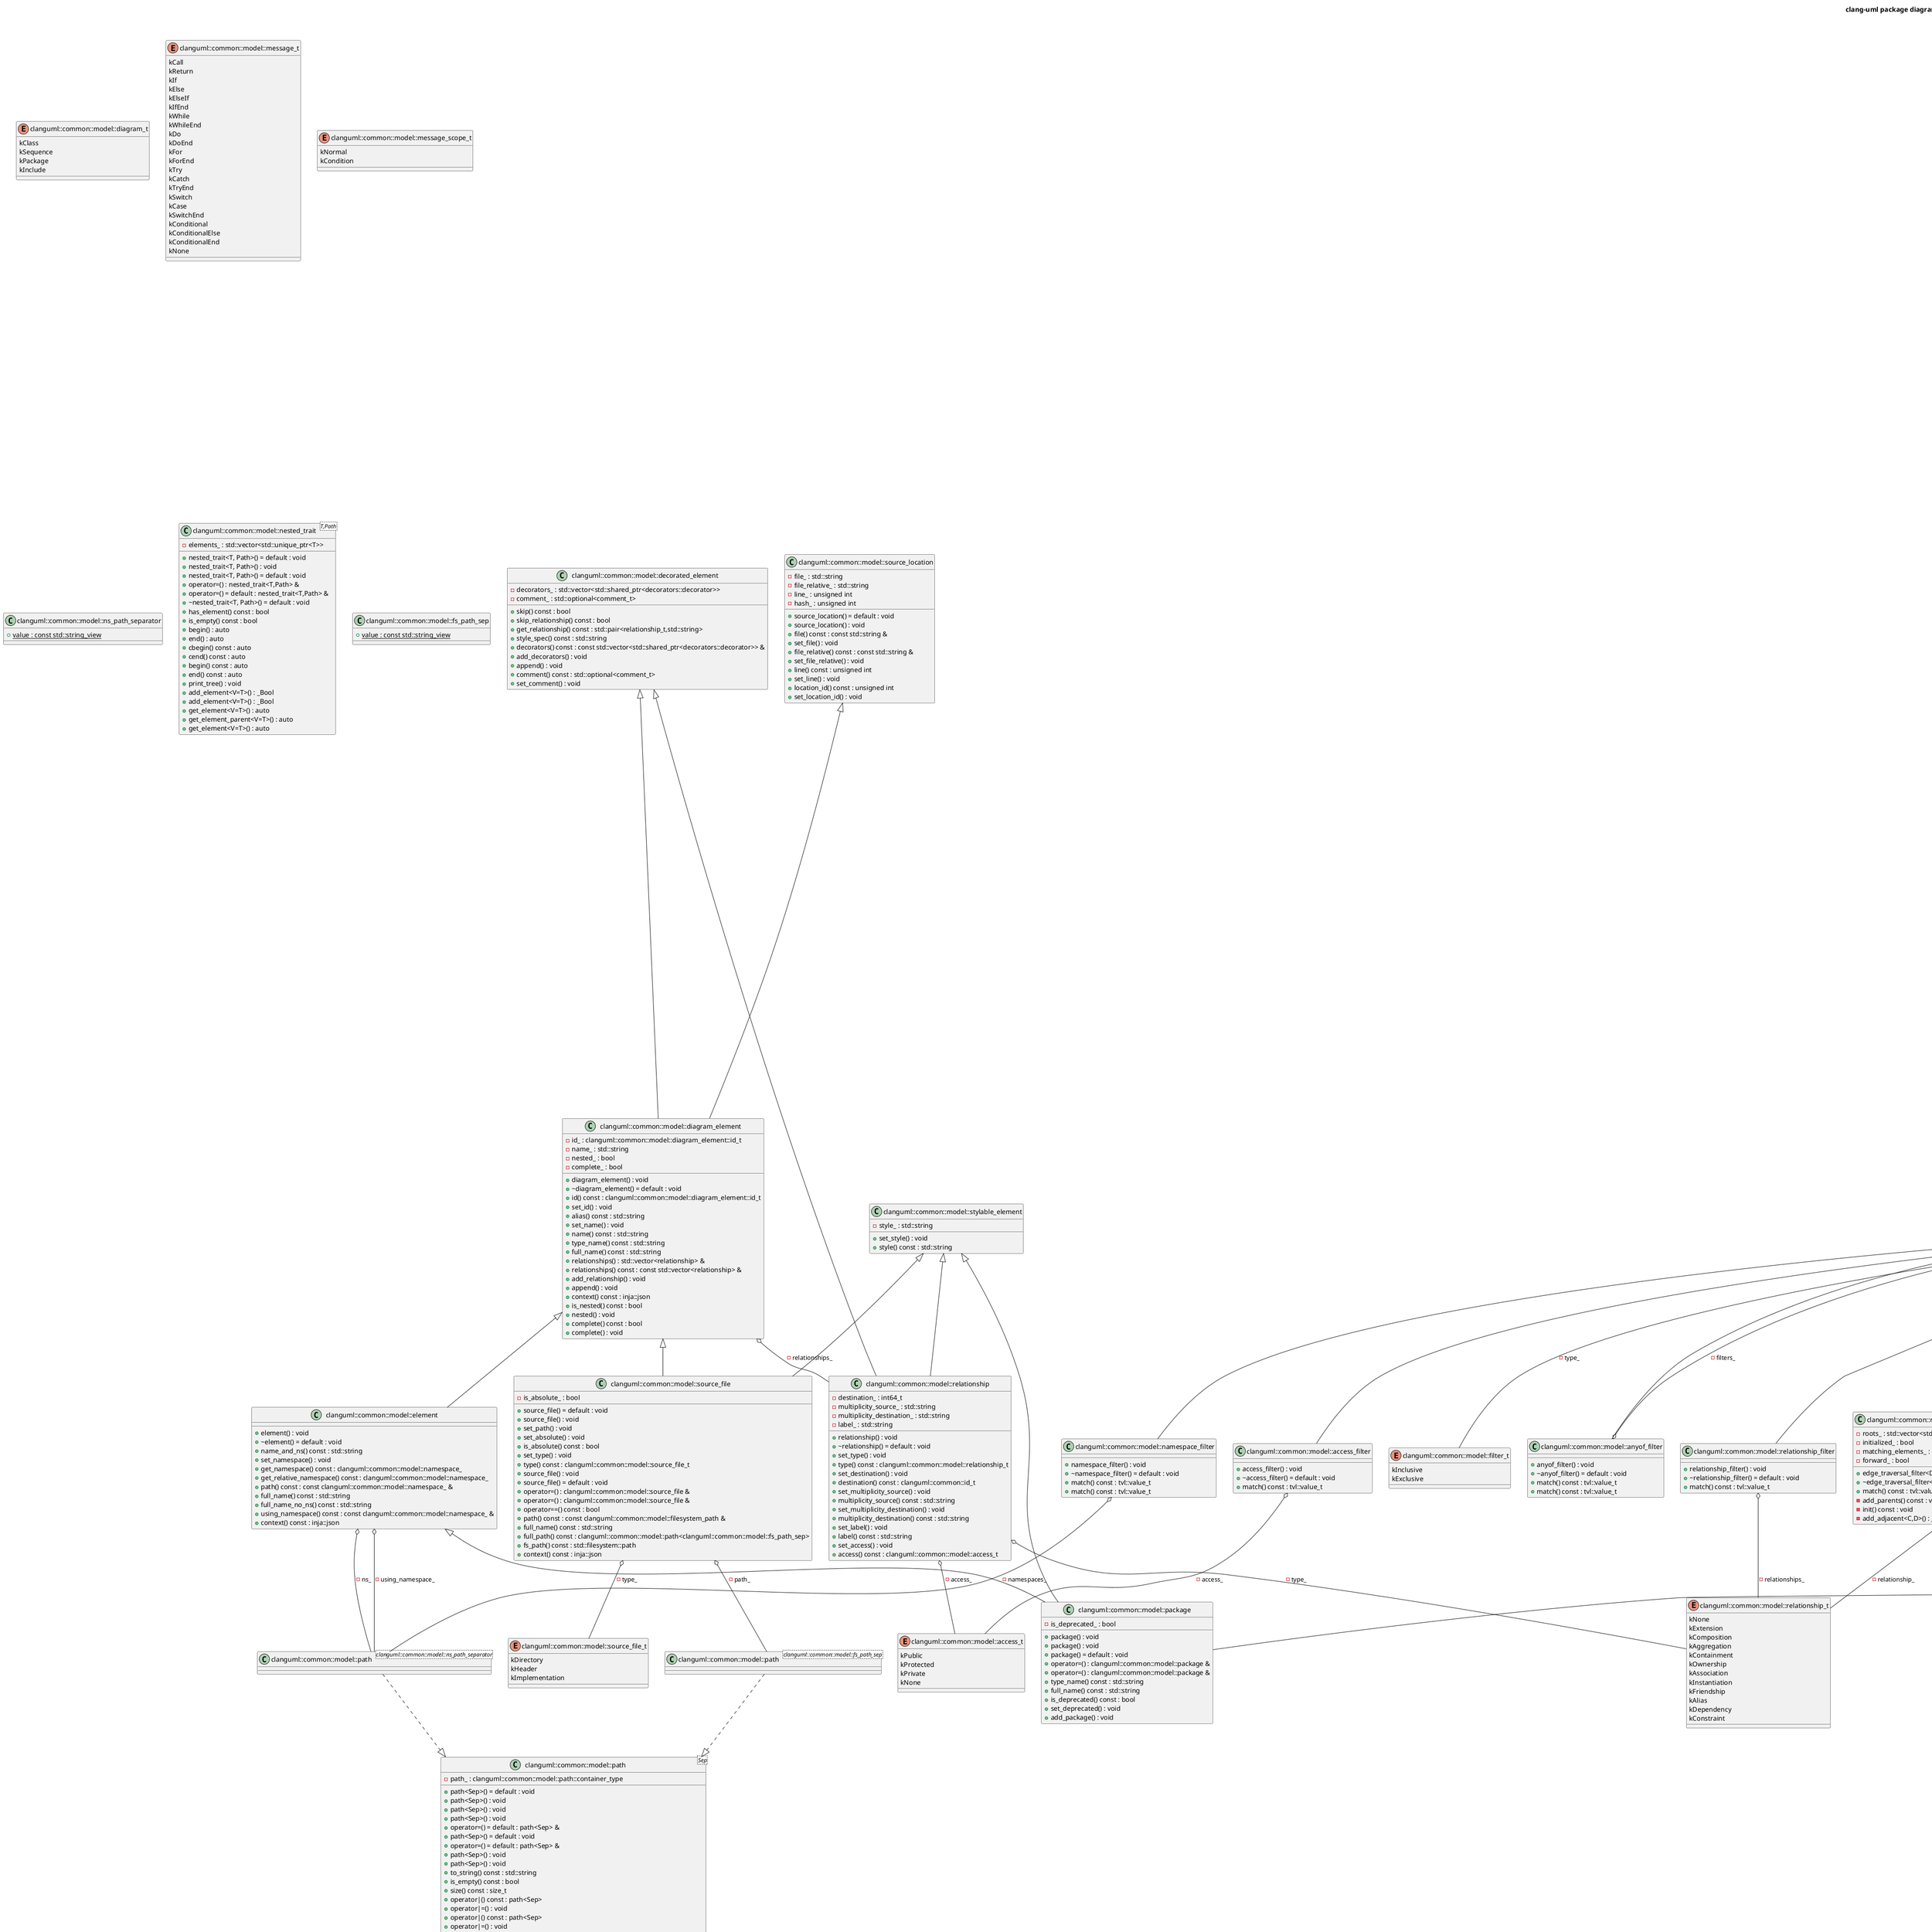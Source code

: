 @startuml
title clang-uml package diagram model
enum "clanguml::common::model::diagram_t" as C_0000911024010877522257
enum C_0000911024010877522257 [[https://github.com/bkryza/clang-uml/blob/e2b772d8d6ed61adcb6dcd50003f96096df02f9e/src/common/model/enums.h#L24{diagram_t}]] {
kClass
kSequence
kPackage
kInclude
}
enum "clanguml::common::model::access_t" as C_0002077031342744882956
enum C_0002077031342744882956 [[https://github.com/bkryza/clang-uml/blob/e2b772d8d6ed61adcb6dcd50003f96096df02f9e/src/common/model/enums.h#L26{access_t}]] {
kPublic
kProtected
kPrivate
kNone
}
enum "clanguml::common::model::relationship_t" as C_0000229140160180072950
enum C_0000229140160180072950 [[https://github.com/bkryza/clang-uml/blob/e2b772d8d6ed61adcb6dcd50003f96096df02f9e/src/common/model/enums.h#L28{relationship_t}]] {
kNone
kExtension
kComposition
kAggregation
kContainment
kOwnership
kAssociation
kInstantiation
kFriendship
kAlias
kDependency
kConstraint
}
enum "clanguml::common::model::message_t" as C_0001623832985137466228
enum C_0001623832985137466228 [[https://github.com/bkryza/clang-uml/blob/e2b772d8d6ed61adcb6dcd50003f96096df02f9e/src/common/model/enums.h#L44{message_t}]] {
kCall
kReturn
kIf
kElse
kElseIf
kIfEnd
kWhile
kWhileEnd
kDo
kDoEnd
kFor
kForEnd
kTry
kCatch
kTryEnd
kSwitch
kCase
kSwitchEnd
kConditional
kConditionalElse
kConditionalEnd
kNone
}
enum "clanguml::common::model::message_scope_t" as C_0000202859212831973510
enum C_0000202859212831973510 [[https://github.com/bkryza/clang-uml/blob/e2b772d8d6ed61adcb6dcd50003f96096df02f9e/src/common/model/enums.h#L70{message_scope_t}]] {
kNormal
kCondition
}
class "clanguml::common::model::decorated_element" as C_0001117102382624673118
class C_0001117102382624673118 [[https://github.com/bkryza/clang-uml/blob/e2b772d8d6ed61adcb6dcd50003f96096df02f9e/src/common/model/decorated_element.h#L37{decorated_element}]] {
+skip() const : bool
+skip_relationship() const : bool
+get_relationship() const : std::pair<relationship_t,std::string>
+style_spec() const : std::string
+decorators() const : const std::vector<std::shared_ptr<decorators::decorator>> &
+add_decorators() : void
+append() : void
+comment() const : std::optional<comment_t>
+set_comment() : void
-decorators_ : std::vector<std::shared_ptr<decorators::decorator>> [[[https://github.com/bkryza/clang-uml/blob/e2b772d8d6ed61adcb6dcd50003f96096df02f9e/src/common/model/decorated_element.h#L60{decorators_}]]]
-comment_ : std::optional<comment_t> [[[https://github.com/bkryza/clang-uml/blob/e2b772d8d6ed61adcb6dcd50003f96096df02f9e/src/common/model/decorated_element.h#L61{comment_}]]]
}
class "clanguml::common::model::source_location" as C_0000895261582183440230
class C_0000895261582183440230 [[https://github.com/bkryza/clang-uml/blob/e2b772d8d6ed61adcb6dcd50003f96096df02f9e/src/common/model/source_location.h#L25{source_location}]] {
+source_location() = default : void
+source_location() : void
+file() const : const std::string &
+set_file() : void
+file_relative() const : const std::string &
+set_file_relative() : void
+line() const : unsigned int
+set_line() : void
+location_id() const : unsigned int
+set_location_id() : void
-file_ : std::string [[[https://github.com/bkryza/clang-uml/blob/e2b772d8d6ed61adcb6dcd50003f96096df02f9e/src/common/model/source_location.h#L52{file_}]]]
-file_relative_ : std::string [[[https://github.com/bkryza/clang-uml/blob/e2b772d8d6ed61adcb6dcd50003f96096df02f9e/src/common/model/source_location.h#L53{file_relative_}]]]
-line_ : unsigned int [[[https://github.com/bkryza/clang-uml/blob/e2b772d8d6ed61adcb6dcd50003f96096df02f9e/src/common/model/source_location.h#L54{line_}]]]
-hash_ : unsigned int [[[https://github.com/bkryza/clang-uml/blob/e2b772d8d6ed61adcb6dcd50003f96096df02f9e/src/common/model/source_location.h#L55{hash_}]]]
}
class "clanguml::common::model::path<Sep>" as C_0001932252426145029507
class C_0001932252426145029507 [[https://github.com/bkryza/clang-uml/blob/e2b772d8d6ed61adcb6dcd50003f96096df02f9e/src/common/model/path.h#L28{path}]] {
+path<Sep>() = default : void
+path<Sep>() : void
+path<Sep>() : void
+path<Sep>() : void
+operator=() = default : path<Sep> &
+path<Sep>() = default : void
+operator=() = default : path<Sep> &
+path<Sep>() : void
+path<Sep>() : void
+to_string() const : std::string
+is_empty() const : bool
+size() const : size_t
+operator|() const : path<Sep>
+operator|=() : void
+operator|() const : path<Sep>
+operator|=() : void
+operator[]() : std::string &
+operator[]() const : const std::string &
+append() : void
+append() : void
+pop_back() : void
+parent() const : std::optional<path<Sep>>
+starts_with() const : bool
+ends_with() const : bool
+common_path() const : path<Sep>
+relative_to() const : path<Sep>
+relative() const : std::string
+name() const : std::string
+begin() : __gnu_cxx::__normal_iterator<Sep>::container_type::iterator
+end() : __gnu_cxx::__normal_iterator<Sep>::container_type::iterator
+cbegin() const : __gnu_cxx::__normal_iterator<Sep>::container_type::const_iterator
+cend() const : __gnu_cxx::__normal_iterator<Sep>::container_type::const_iterator
+begin() const : __gnu_cxx::__normal_iterator<Sep>::container_type::const_iterator
+end() const : __gnu_cxx::__normal_iterator<Sep>::container_type::const_iterator
-path_ : clanguml::common::model::path::container_type [[[https://github.com/bkryza/clang-uml/blob/e2b772d8d6ed61adcb6dcd50003f96096df02f9e/src/common/model/path.h#L224{path_}]]]
}
class "clanguml::common::model::ns_path_separator" as C_0001331923285602672865
class C_0001331923285602672865 [[https://github.com/bkryza/clang-uml/blob/e2b772d8d6ed61adcb6dcd50003f96096df02f9e/src/common/model/namespace.h#L28{ns_path_separator}]] {
{static} +value : const std::string_view [[[https://github.com/bkryza/clang-uml/blob/e2b772d8d6ed61adcb6dcd50003f96096df02f9e/src/common/model/namespace.h#L29{value}]]]
}
enum "clanguml::common::model::template_parameter_kind_t" as C_0000362408953172993523
enum C_0000362408953172993523 [[https://github.com/bkryza/clang-uml/blob/e2b772d8d6ed61adcb6dcd50003f96096df02f9e/src/common/model/template_parameter.h#L31{template_parameter_kind_t}]] {
template_type
template_template_type
non_type_template
argument
concept_constraint
}
enum "clanguml::common::model::rpqualifier" as C_0002193110380171976294
enum C_0002193110380171976294 [[https://github.com/bkryza/clang-uml/blob/e2b772d8d6ed61adcb6dcd50003f96096df02f9e/src/common/model/template_parameter.h#L40{rpqualifier}]] {
kLValueReference
kRValueReference
kPointer
kNone
}
class "clanguml::common::model::context" as C_0000845978329661395972
class C_0000845978329661395972 [[https://github.com/bkryza/clang-uml/blob/e2b772d8d6ed61adcb6dcd50003f96096df02f9e/src/common/model/template_parameter.h#L46{context}]] {
+to_string() const : std::string
+operator==() const : bool
+operator!=() const : bool
+is_const : bool [[[https://github.com/bkryza/clang-uml/blob/e2b772d8d6ed61adcb6dcd50003f96096df02f9e/src/common/model/template_parameter.h#L47{is_const}]]]
+is_volatile : bool [[[https://github.com/bkryza/clang-uml/blob/e2b772d8d6ed61adcb6dcd50003f96096df02f9e/src/common/model/template_parameter.h#L48{is_volatile}]]]
+is_ref_const : bool [[[https://github.com/bkryza/clang-uml/blob/e2b772d8d6ed61adcb6dcd50003f96096df02f9e/src/common/model/template_parameter.h#L49{is_ref_const}]]]
+is_ref_volatile : bool [[[https://github.com/bkryza/clang-uml/blob/e2b772d8d6ed61adcb6dcd50003f96096df02f9e/src/common/model/template_parameter.h#L50{is_ref_volatile}]]]
}
class "clanguml::common::model::path<clanguml::common::model::ns_path_separator>" as C_0001618725806424907966
class C_0001618725806424907966 {
}
class "clanguml::common::model::template_parameter" as C_0000178138562743079529
class C_0000178138562743079529 [[https://github.com/bkryza/clang-uml/blob/e2b772d8d6ed61adcb6dcd50003f96096df02f9e/src/common/model/template_parameter.h#L67{template_parameter}]] {
{static} +make_template_type() : clanguml::common::model::template_parameter
{static} +make_template_template_type() : clanguml::common::model::template_parameter
{static} +make_non_type_template() : clanguml::common::model::template_parameter
{static} +make_argument() : clanguml::common::model::template_parameter
{static} +make_unexposed_argument() : clanguml::common::model::template_parameter
+set_type() : void
+type() const : std::optional<std::string>
+set_id() : void
+id() const : const std::optional<int64_t> &
+set_name() : void
+name() const : std::optional<std::string>
+set_default_value() : void
+default_value() const : const std::optional<std::string> &
+is_variadic() : void
+is_variadic() const : bool
+calculate_specialization_match() const : int
+is_template_parameter() const : bool
+is_template_parameter() : void
+is_template_template_parameter() const : bool
+is_template_template_parameter() : void
+to_string() const : std::string
+add_template_param() : void
+add_template_param() : void
+template_params() const : const std::vector<template_parameter> &
+clear_params() : void
+is_association() const : bool
+is_specialization() const : bool
+is_same_specialization() const : bool
+find_nested_relationships() const : bool
+set_concept_constraint() : void
+concept_constraint() const : const std::optional<std::string> &
+kind() const : clanguml::common::model::template_parameter_kind_t
+set_kind() : void
+is_unexposed() const : bool
+set_unexposed() : void
+is_function_template() : void
+is_function_template() const : bool
+is_member_pointer() : void
+is_member_pointer() const : bool
+is_data_pointer() : void
+is_data_pointer() const : bool
+is_array() : void
+is_array() const : bool
+push_context() : void
+deduced_context() const : const std::deque<context> &
+deduced_context() : void
+is_ellipsis() : void
+is_ellipsis() const : bool
+is_noexcept() : void
+is_noexcept() const : bool
-template_parameter() = default : void
-deduced_context_str() const : std::string
-type_ : std::optional<std::string> [[[https://github.com/bkryza/clang-uml/blob/e2b772d8d6ed61adcb6dcd50003f96096df02f9e/src/common/model/template_parameter.h#L187{type_}]]]
-name_ : std::optional<std::string> [[[https://github.com/bkryza/clang-uml/blob/e2b772d8d6ed61adcb6dcd50003f96096df02f9e/src/common/model/template_parameter.h#L190{name_}]]]
-default_value_ : std::optional<std::string> [[[https://github.com/bkryza/clang-uml/blob/e2b772d8d6ed61adcb6dcd50003f96096df02f9e/src/common/model/template_parameter.h#L193{default_value_}]]]
-is_template_parameter_ : bool [[[https://github.com/bkryza/clang-uml/blob/e2b772d8d6ed61adcb6dcd50003f96096df02f9e/src/common/model/template_parameter.h#L197{is_template_parameter_}]]]
-is_template_template_parameter_ : bool [[[https://github.com/bkryza/clang-uml/blob/e2b772d8d6ed61adcb6dcd50003f96096df02f9e/src/common/model/template_parameter.h#L201{is_template_template_parameter_}]]]
-is_ellipsis_ : bool [[[https://github.com/bkryza/clang-uml/blob/e2b772d8d6ed61adcb6dcd50003f96096df02f9e/src/common/model/template_parameter.h#L203{is_ellipsis_}]]]
-is_noexcept_ : bool [[[https://github.com/bkryza/clang-uml/blob/e2b772d8d6ed61adcb6dcd50003f96096df02f9e/src/common/model/template_parameter.h#L205{is_noexcept_}]]]
-is_variadic_ : bool [[[https://github.com/bkryza/clang-uml/blob/e2b772d8d6ed61adcb6dcd50003f96096df02f9e/src/common/model/template_parameter.h#L208{is_variadic_}]]]
-is_function_template_ : bool [[[https://github.com/bkryza/clang-uml/blob/e2b772d8d6ed61adcb6dcd50003f96096df02f9e/src/common/model/template_parameter.h#L210{is_function_template_}]]]
-is_data_pointer_ : bool [[[https://github.com/bkryza/clang-uml/blob/e2b772d8d6ed61adcb6dcd50003f96096df02f9e/src/common/model/template_parameter.h#L212{is_data_pointer_}]]]
-is_member_pointer_ : bool [[[https://github.com/bkryza/clang-uml/blob/e2b772d8d6ed61adcb6dcd50003f96096df02f9e/src/common/model/template_parameter.h#L214{is_member_pointer_}]]]
-is_array_ : bool [[[https://github.com/bkryza/clang-uml/blob/e2b772d8d6ed61adcb6dcd50003f96096df02f9e/src/common/model/template_parameter.h#L216{is_array_}]]]
-concept_constraint_ : std::optional<std::string> [[[https://github.com/bkryza/clang-uml/blob/e2b772d8d6ed61adcb6dcd50003f96096df02f9e/src/common/model/template_parameter.h#L223{concept_constraint_}]]]
-id_ : std::optional<int64_t> [[[https://github.com/bkryza/clang-uml/blob/e2b772d8d6ed61adcb6dcd50003f96096df02f9e/src/common/model/template_parameter.h#L229{id_}]]]
-is_unexposed_ : bool [[[https://github.com/bkryza/clang-uml/blob/e2b772d8d6ed61adcb6dcd50003f96096df02f9e/src/common/model/template_parameter.h#L231{is_unexposed_}]]]
}
class "clanguml::common::model::stylable_element" as C_0002077846075979426940
class C_0002077846075979426940 [[https://github.com/bkryza/clang-uml/blob/e2b772d8d6ed61adcb6dcd50003f96096df02f9e/src/common/model/stylable_element.h#L24{stylable_element}]] {
+set_style() : void
+style() const : std::string
-style_ : std::string [[[https://github.com/bkryza/clang-uml/blob/e2b772d8d6ed61adcb6dcd50003f96096df02f9e/src/common/model/stylable_element.h#L30{style_}]]]
}
class "clanguml::common::model::relationship" as C_0002046336758797367926
class C_0002046336758797367926 [[https://github.com/bkryza/clang-uml/blob/e2b772d8d6ed61adcb6dcd50003f96096df02f9e/src/common/model/relationship.h#L28{relationship}]] {
+relationship() : void
+~relationship() = default : void
+set_type() : void
+type() const : clanguml::common::model::relationship_t
+set_destination() : void
+destination() const : clanguml::common::id_t
+set_multiplicity_source() : void
+multiplicity_source() const : std::string
+set_multiplicity_destination() : void
+multiplicity_destination() const : std::string
+set_label() : void
+label() const : std::string
+set_access() : void
+access() const : clanguml::common::model::access_t
-destination_ : int64_t [[[https://github.com/bkryza/clang-uml/blob/e2b772d8d6ed61adcb6dcd50003f96096df02f9e/src/common/model/relationship.h#L61{destination_}]]]
-multiplicity_source_ : std::string [[[https://github.com/bkryza/clang-uml/blob/e2b772d8d6ed61adcb6dcd50003f96096df02f9e/src/common/model/relationship.h#L62{multiplicity_source_}]]]
-multiplicity_destination_ : std::string [[[https://github.com/bkryza/clang-uml/blob/e2b772d8d6ed61adcb6dcd50003f96096df02f9e/src/common/model/relationship.h#L63{multiplicity_destination_}]]]
-label_ : std::string [[[https://github.com/bkryza/clang-uml/blob/e2b772d8d6ed61adcb6dcd50003f96096df02f9e/src/common/model/relationship.h#L64{label_}]]]
}
class "clanguml::common::model::diagram_element" as C_0001073500714379115414
class C_0001073500714379115414 [[https://github.com/bkryza/clang-uml/blob/e2b772d8d6ed61adcb6dcd50003f96096df02f9e/src/common/model/diagram_element.h#L34{diagram_element}]] {
+diagram_element() : void
+~diagram_element() = default : void
+id() const : clanguml::common::model::diagram_element::id_t
+set_id() : void
+alias() const : std::string
+set_name() : void
+name() const : std::string
+type_name() const : std::string
+full_name() const : std::string
+relationships() : std::vector<relationship> &
+relationships() const : const std::vector<relationship> &
+add_relationship() : void
+append() : void
+context() const : inja::json
+is_nested() const : bool
+nested() : void
+complete() const : bool
+complete() : void
-id_ : clanguml::common::model::diagram_element::id_t [[[https://github.com/bkryza/clang-uml/blob/e2b772d8d6ed61adcb6dcd50003f96096df02f9e/src/common/model/diagram_element.h#L80{id_}]]]
-name_ : std::string [[[https://github.com/bkryza/clang-uml/blob/e2b772d8d6ed61adcb6dcd50003f96096df02f9e/src/common/model/diagram_element.h#L81{name_}]]]
-nested_ : bool [[[https://github.com/bkryza/clang-uml/blob/e2b772d8d6ed61adcb6dcd50003f96096df02f9e/src/common/model/diagram_element.h#L83{nested_}]]]
-complete_ : bool [[[https://github.com/bkryza/clang-uml/blob/e2b772d8d6ed61adcb6dcd50003f96096df02f9e/src/common/model/diagram_element.h#L84{complete_}]]]
}
class "clanguml::common::model::element" as C_0002069520381434407937
class C_0002069520381434407937 [[https://github.com/bkryza/clang-uml/blob/e2b772d8d6ed61adcb6dcd50003f96096df02f9e/src/common/model/element.h#L35{element}]] {
+element() : void
+~element() = default : void
+name_and_ns() const : std::string
+set_namespace() : void
+get_namespace() const : clanguml::common::model::namespace_
+get_relative_namespace() const : clanguml::common::model::namespace_
+path() const : const clanguml::common::model::namespace_ &
+full_name() const : std::string
+full_name_no_ns() const : std::string
+using_namespace() const : const clanguml::common::model::namespace_ &
+context() const : inja::json
}
class "clanguml::common::model::template_trait" as C_0000464715462505216589
class C_0000464715462505216589 [[https://github.com/bkryza/clang-uml/blob/e2b772d8d6ed61adcb6dcd50003f96096df02f9e/src/common/model/template_trait.h#L28{template_trait}]] {
+render_template_params() const : std::ostream &
+set_base_template() : void
+base_template() const : std::string
+add_template() : void
+template_params() const : const std::vector<template_parameter> &
+calculate_template_specialization_match() const : int
+is_implicit() const : bool
+set_implicit() : void
-base_template_full_name_ : std::string [[[https://github.com/bkryza/clang-uml/blob/e2b772d8d6ed61adcb6dcd50003f96096df02f9e/src/common/model/template_trait.h#L50{base_template_full_name_}]]]
-is_implicit_ : bool [[[https://github.com/bkryza/clang-uml/blob/e2b772d8d6ed61adcb6dcd50003f96096df02f9e/src/common/model/template_trait.h#L51{is_implicit_}]]]
}
class "clanguml::common::model::nested_trait<T,Path>" as C_0000891208748219309562
class C_0000891208748219309562 [[https://github.com/bkryza/clang-uml/blob/e2b772d8d6ed61adcb6dcd50003f96096df02f9e/src/common/model/nested_trait.h#L28{nested_trait}]] {
+nested_trait<T, Path>() = default : void
+nested_trait<T, Path>() : void
+nested_trait<T, Path>() = default : void
+operator=() : nested_trait<T,Path> &
+operator=() = default : nested_trait<T,Path> &
+~nested_trait<T, Path>() = default : void
+has_element() const : bool
+is_empty() const : bool
+begin() : auto
+end() : auto
+cbegin() const : auto
+cend() const : auto
+begin() const : auto
+end() const : auto
+print_tree() : void
+add_element<V=T>() : _Bool
+add_element<V=T>() : _Bool
+get_element<V=T>() : auto
+get_element_parent<V=T>() : auto
+get_element<V=T>() : auto
-elements_ : std::vector<std::unique_ptr<T>> [[[https://github.com/bkryza/clang-uml/blob/e2b772d8d6ed61adcb6dcd50003f96096df02f9e/src/common/model/nested_trait.h#L169{elements_}]]]
}
enum "clanguml::common::model::source_file_t" as C_0001490157860030300113
enum C_0001490157860030300113 [[https://github.com/bkryza/clang-uml/blob/e2b772d8d6ed61adcb6dcd50003f96096df02f9e/src/common/model/source_file.h#L37{source_file_t}]] {
kDirectory
kHeader
kImplementation
}
class "clanguml::common::model::fs_path_sep" as C_0000640258162892495349
class C_0000640258162892495349 [[https://github.com/bkryza/clang-uml/blob/e2b772d8d6ed61adcb6dcd50003f96096df02f9e/src/common/model/source_file.h#L41{fs_path_sep}]] {
{static} +value : const std::string_view [[[https://github.com/bkryza/clang-uml/blob/e2b772d8d6ed61adcb6dcd50003f96096df02f9e/src/common/model/source_file.h#L45{value}]]]
}
class "clanguml::common::model::path<clanguml::common::model::fs_path_sep>" as C_0001035161069848456027
class C_0001035161069848456027 {
}
class "clanguml::common::model::source_file" as C_0000785714713072053129
class C_0000785714713072053129 [[https://github.com/bkryza/clang-uml/blob/e2b772d8d6ed61adcb6dcd50003f96096df02f9e/src/common/model/source_file.h#L51{source_file}]] {
+source_file() = default : void
+source_file() : void
+set_path() : void
+set_absolute() : void
+is_absolute() const : bool
+set_type() : void
+type() const : clanguml::common::model::source_file_t
+source_file() : void
+source_file() = default : void
+operator=() : clanguml::common::model::source_file &
+operator=() : clanguml::common::model::source_file &
+operator==() const : bool
+path() const : const clanguml::common::model::filesystem_path &
+full_name() const : std::string
+full_path() const : clanguml::common::model::path<clanguml::common::model::fs_path_sep>
+fs_path() const : std::filesystem::path
+context() const : inja::json
-is_absolute_ : bool [[[https://github.com/bkryza/clang-uml/blob/e2b772d8d6ed61adcb6dcd50003f96096df02f9e/src/common/model/source_file.h#L131{is_absolute_}]]]
}
abstract "clanguml::common::model::diagram" as C_0000197068985320835874
abstract C_0000197068985320835874 [[https://github.com/bkryza/clang-uml/blob/e2b772d8d6ed61adcb6dcd50003f96096df02f9e/src/common/model/diagram.h#L34{diagram}]] {
+diagram() : void
+~diagram() : void
{abstract} +type() const = 0 : clanguml::common::model::diagram_t
{abstract} +get() const = 0 : clanguml::common::optional_ref<clanguml::common::model::diagram_element>
{abstract} +get() const = 0 : clanguml::common::optional_ref<clanguml::common::model::diagram_element>
+get_with_namespace() const : clanguml::common::optional_ref<clanguml::common::model::diagram_element>
+diagram() : void
+diagram() : void
+operator=() : clanguml::common::model::diagram &
+operator=() : clanguml::common::model::diagram &
+set_name() : void
+name() const : std::string
+set_filter() : void
+set_complete() : void
+complete() const : bool
+should_include() const : bool
+should_include() const : bool
+should_include() const : bool
+should_include() const : bool
+should_include() const : bool
+should_include() const : bool
+has_element() const : bool
+should_include() const : bool
{abstract} +context() const = 0 : inja::json
-name_ : std::string [[[https://github.com/bkryza/clang-uml/blob/e2b772d8d6ed61adcb6dcd50003f96096df02f9e/src/common/model/diagram.h#L85{name_}]]]
-complete_ : bool [[[https://github.com/bkryza/clang-uml/blob/e2b772d8d6ed61adcb6dcd50003f96096df02f9e/src/common/model/diagram.h#L87{complete_}]]]
}
class "clanguml::common::model::package" as C_0002143286684830686854
class C_0002143286684830686854 [[https://github.com/bkryza/clang-uml/blob/e2b772d8d6ed61adcb6dcd50003f96096df02f9e/src/common/model/package.h#L34{package}]] {
+package() : void
+package() : void
+package() = default : void
+operator=() : clanguml::common::model::package &
+operator=() : clanguml::common::model::package &
+type_name() const : std::string
+full_name() const : std::string
+is_deprecated() const : bool
+set_deprecated() : void
+add_package() : void
-is_deprecated_ : bool [[[https://github.com/bkryza/clang-uml/blob/e2b772d8d6ed61adcb6dcd50003f96096df02f9e/src/common/model/package.h#L56{is_deprecated_}]]]
}
enum "clanguml::common::model::filter_t" as C_0001931666600378768700
enum C_0001931666600378768700 [[https://github.com/bkryza/clang-uml/blob/e2b772d8d6ed61adcb6dcd50003f96096df02f9e/src/common/model/diagram_filter.h#L37{filter_t}]] {
kInclusive
kExclusive
}
class "clanguml::common::model::filter_visitor" as C_0000469458052685692314
class C_0000469458052685692314 [[https://github.com/bkryza/clang-uml/blob/e2b772d8d6ed61adcb6dcd50003f96096df02f9e/src/common/model/diagram_filter.h#L57{filter_visitor}]] {
+filter_visitor() : void
+~filter_visitor() = default : void
+match() const : tvl::value_t
+match() const : tvl::value_t
+match() const : tvl::value_t
+match() const : tvl::value_t
+match() const : tvl::value_t
+match() const : tvl::value_t
+is_inclusive() const : bool
+is_exclusive() const : bool
+type() const : clanguml::common::model::filter_t
}
class "clanguml::common::model::anyof_filter" as C_0000605829206649563575
class C_0000605829206649563575 [[https://github.com/bkryza/clang-uml/blob/e2b772d8d6ed61adcb6dcd50003f96096df02f9e/src/common/model/diagram_filter.h#L90{anyof_filter}]] {
+anyof_filter() : void
+~anyof_filter() = default : void
+match() const : tvl::value_t
+match() const : tvl::value_t
}
class "clanguml::common::model::namespace_filter" as C_0001816240256470820189
class C_0001816240256470820189 [[https://github.com/bkryza/clang-uml/blob/e2b772d8d6ed61adcb6dcd50003f96096df02f9e/src/common/model/diagram_filter.h#L106{namespace_filter}]] {
+namespace_filter() : void
+~namespace_filter() = default : void
+match() const : tvl::value_t
+match() const : tvl::value_t
}
class "clanguml::common::model::element_filter" as C_0000690341236618660423
class C_0000690341236618660423 [[https://github.com/bkryza/clang-uml/blob/e2b772d8d6ed61adcb6dcd50003f96096df02f9e/src/common/model/diagram_filter.h#L119{element_filter}]] {
+element_filter() : void
+~element_filter() = default : void
+match() const : tvl::value_t
-elements_ : std::vector<std::string> [[[https://github.com/bkryza/clang-uml/blob/e2b772d8d6ed61adcb6dcd50003f96096df02f9e/src/common/model/diagram_filter.h#L127{elements_}]]]
}
class "clanguml::common::model::element_type_filter" as C_0002051668456717902300
class C_0002051668456717902300 [[https://github.com/bkryza/clang-uml/blob/e2b772d8d6ed61adcb6dcd50003f96096df02f9e/src/common/model/diagram_filter.h#L130{element_type_filter}]] {
+element_type_filter() : void
+~element_type_filter() = default : void
+match() const : tvl::value_t
-element_types_ : std::vector<std::string> [[[https://github.com/bkryza/clang-uml/blob/e2b772d8d6ed61adcb6dcd50003f96096df02f9e/src/common/model/diagram_filter.h#L138{element_types_}]]]
}
class "clanguml::common::model::subclass_filter" as C_0001389919526184251760
class C_0001389919526184251760 [[https://github.com/bkryza/clang-uml/blob/e2b772d8d6ed61adcb6dcd50003f96096df02f9e/src/common/model/diagram_filter.h#L141{subclass_filter}]] {
+subclass_filter() : void
+~subclass_filter() = default : void
+match() const : tvl::value_t
-roots_ : std::vector<std::string> [[[https://github.com/bkryza/clang-uml/blob/e2b772d8d6ed61adcb6dcd50003f96096df02f9e/src/common/model/diagram_filter.h#L149{roots_}]]]
}
class "clanguml::common::model::parents_filter" as C_0001773753487119877542
class C_0001773753487119877542 [[https://github.com/bkryza/clang-uml/blob/e2b772d8d6ed61adcb6dcd50003f96096df02f9e/src/common/model/diagram_filter.h#L152{parents_filter}]] {
+parents_filter() : void
+~parents_filter() = default : void
+match() const : tvl::value_t
-children_ : std::vector<std::string> [[[https://github.com/bkryza/clang-uml/blob/e2b772d8d6ed61adcb6dcd50003f96096df02f9e/src/common/model/diagram_filter.h#L160{children_}]]]
}
class "clanguml::common::model::edge_traversal_filter<DiagramT,ElementT,MatchOverrideT=common::model::element>" as C_0001979873989333693911
class C_0001979873989333693911 [[https://github.com/bkryza/clang-uml/blob/e2b772d8d6ed61adcb6dcd50003f96096df02f9e/src/common/model/diagram_filter.h#L165{edge_traversal_filter}]] {
+edge_traversal_filter<DiagramT, ElementT, MatchOverrideT>() : void
+~edge_traversal_filter<DiagramT, ElementT, MatchOverrideT>() = default : void
+match() const : tvl::value_t
-add_parents() const : void
-init() const : void
-add_adjacent<C,D>() : _Bool
-roots_ : std::vector<std::string> [[[https://github.com/bkryza/clang-uml/blob/e2b772d8d6ed61adcb6dcd50003f96096df02f9e/src/common/model/diagram_filter.h#L298{roots_}]]]
-initialized_ : bool [[[https://github.com/bkryza/clang-uml/blob/e2b772d8d6ed61adcb6dcd50003f96096df02f9e/src/common/model/diagram_filter.h#L300{initialized_}]]]
-matching_elements_ : clanguml::common::reference_set<ElementT> [[[https://github.com/bkryza/clang-uml/blob/e2b772d8d6ed61adcb6dcd50003f96096df02f9e/src/common/model/diagram_filter.h#L301{matching_elements_}]]]
-forward_ : bool [[[https://github.com/bkryza/clang-uml/blob/e2b772d8d6ed61adcb6dcd50003f96096df02f9e/src/common/model/diagram_filter.h#L302{forward_}]]]
}
class "clanguml::common::model::relationship_filter" as C_0001195713008101262477
class C_0001195713008101262477 [[https://github.com/bkryza/clang-uml/blob/e2b772d8d6ed61adcb6dcd50003f96096df02f9e/src/common/model/diagram_filter.h#L305{relationship_filter}]] {
+relationship_filter() : void
+~relationship_filter() = default : void
+match() const : tvl::value_t
}
class "clanguml::common::model::access_filter" as C_0001098184343448999590
class C_0001098184343448999590 [[https://github.com/bkryza/clang-uml/blob/e2b772d8d6ed61adcb6dcd50003f96096df02f9e/src/common/model/diagram_filter.h#L318{access_filter}]] {
+access_filter() : void
+~access_filter() = default : void
+match() const : tvl::value_t
}
class "clanguml::common::model::context_filter" as C_0002078668697238559556
class C_0002078668697238559556 [[https://github.com/bkryza/clang-uml/blob/e2b772d8d6ed61adcb6dcd50003f96096df02f9e/src/common/model/diagram_filter.h#L329{context_filter}]] {
+context_filter() : void
+~context_filter() = default : void
+match() const : tvl::value_t
-context_ : std::vector<std::string> [[[https://github.com/bkryza/clang-uml/blob/e2b772d8d6ed61adcb6dcd50003f96096df02f9e/src/common/model/diagram_filter.h#L337{context_}]]]
}
class "clanguml::common::model::paths_filter" as C_0000831536458766184760
class C_0000831536458766184760 [[https://github.com/bkryza/clang-uml/blob/e2b772d8d6ed61adcb6dcd50003f96096df02f9e/src/common/model/diagram_filter.h#L340{paths_filter}]] {
+paths_filter() : void
+~paths_filter() = default : void
+match() const : tvl::value_t
+match() const : tvl::value_t
-paths_ : std::vector<std::filesystem::path> [[[https://github.com/bkryza/clang-uml/blob/e2b772d8d6ed61adcb6dcd50003f96096df02f9e/src/common/model/diagram_filter.h#L353{paths_}]]]
-root_ : std::filesystem::path [[[https://github.com/bkryza/clang-uml/blob/e2b772d8d6ed61adcb6dcd50003f96096df02f9e/src/common/model/diagram_filter.h#L354{root_}]]]
}
class "clanguml::common::model::diagram_filter" as C_0002054140694270036745
class C_0002054140694270036745 [[https://github.com/bkryza/clang-uml/blob/e2b772d8d6ed61adcb6dcd50003f96096df02f9e/src/common/model/diagram_filter.h#L357{diagram_filter}]] {
+diagram_filter() : void
+add_inclusive_filter() : void
+add_exclusive_filter() : void
+should_include() const : bool
-init_filters() : void
+should_include<T>() : _Bool
}
class "diagram" as C_0000148537001046167478
class C_0000148537001046167478 [[https://github.com/bkryza/clang-uml/blob/e2b772d8d6ed61adcb6dcd50003f96096df02f9e/src/package_diagram/model/diagram.h#L28{diagram}]] {
+diagram() = default : void
+diagram() : void
+diagram() = default : void
+operator=() : diagram &
+operator=() = default : diagram &
+type() const : common::model::diagram_t
+packages() const : const common::reference_vector<clanguml::common::model::package> &
+get() const : clanguml::common::optional_ref<clanguml::common::model::diagram_element>
+get() const : clanguml::common::optional_ref<clanguml::common::model::diagram_element>
+add_package() : void
+get_package() const : clanguml::common::optional_ref<clanguml::common::model::package>
+get_package() const : clanguml::common::optional_ref<common::model::package>
+to_alias() const : std::string
+context() const : inja::json
}
C_0000845978329661395972 o-- C_0002193110380171976294 : +pr
C_0001618725806424907966 ..|> C_0001932252426145029507
C_0000178138562743079529 o-- C_0000362408953172993523 : -kind_
C_0000178138562743079529 o-- C_0000845978329661395972 : -context_
C_0000178138562743079529 o-- C_0000178138562743079529 : -template_params_
C_0002046336758797367926 o-- C_0000229140160180072950 : -type_
C_0002046336758797367926 o-- C_0002077031342744882956 : -access_
C_0001117102382624673118 <|-- C_0002046336758797367926
C_0002077846075979426940 <|-- C_0002046336758797367926
C_0001073500714379115414 o-- C_0002046336758797367926 : -relationships_
C_0001117102382624673118 <|-- C_0001073500714379115414
C_0000895261582183440230 <|-- C_0001073500714379115414
C_0002069520381434407937 o-- C_0001618725806424907966 : -ns_
C_0002069520381434407937 o-- C_0001618725806424907966 : -using_namespace_
C_0001073500714379115414 <|-- C_0002069520381434407937
C_0000464715462505216589 o-- C_0000178138562743079529 : -templates_
C_0001035161069848456027 ..|> C_0001932252426145029507
C_0000785714713072053129 o-- C_0001035161069848456027 : -path_
C_0000785714713072053129 o-- C_0001490157860030300113 : -type_
C_0001073500714379115414 <|-- C_0000785714713072053129
C_0002077846075979426940 <|-- C_0000785714713072053129
C_0000197068985320835874 o-- C_0002054140694270036745 : -filter_
C_0002069520381434407937 <|-- C_0002143286684830686854
C_0002077846075979426940 <|-- C_0002143286684830686854
C_0000469458052685692314 o-- C_0001931666600378768700 : -type_
C_0000605829206649563575 o-- C_0000469458052685692314 : -filters_
C_0000469458052685692314 <|-- C_0000605829206649563575
C_0001816240256470820189 o-- C_0001618725806424907966 : -namespaces_
C_0000469458052685692314 <|-- C_0001816240256470820189
C_0000469458052685692314 <|-- C_0000690341236618660423
C_0000469458052685692314 <|-- C_0002051668456717902300
C_0000469458052685692314 <|-- C_0001389919526184251760
C_0000469458052685692314 <|-- C_0001773753487119877542
C_0001979873989333693911 o-- C_0000229140160180072950 : -relationship_
C_0000469458052685692314 <|-- C_0001979873989333693911
C_0001195713008101262477 o-- C_0000229140160180072950 : -relationships_
C_0000469458052685692314 <|-- C_0001195713008101262477
C_0001098184343448999590 o-- C_0002077031342744882956 : -access_
C_0000469458052685692314 <|-- C_0001098184343448999590
C_0000469458052685692314 <|-- C_0002078668697238559556
C_0000469458052685692314 <|-- C_0000831536458766184760
C_0002054140694270036745 o-- C_0000469458052685692314 : -inclusive_
C_0002054140694270036745 o-- C_0000469458052685692314 : -exclusive_
C_0002054140694270036745 --> C_0000197068985320835874 : -diagram_
C_0000148537001046167478 o-- C_0002143286684830686854 : -packages_
C_0000197068985320835874 <|-- C_0000148537001046167478

'Generated with clang-uml, version 0.3.5-1-g9a5a152
'LLVM version Ubuntu clang version 15.0.6
@enduml
